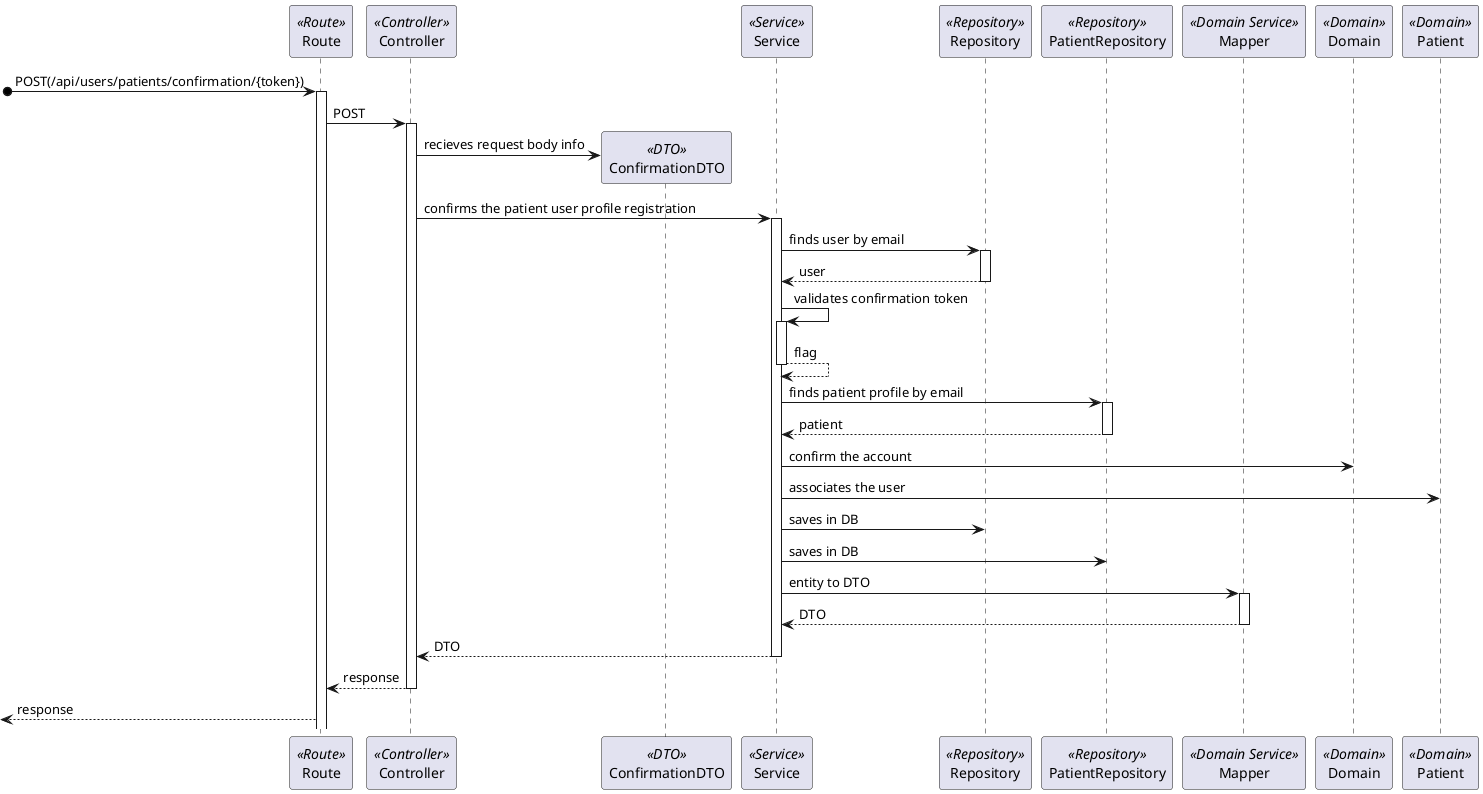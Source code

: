 ```plantuml
@startuml Process_View_Posterior_Confirmation
participant Route as Route <<Route>>
participant Controller as Controller <<Controller>>
participant ConfirmationDTO as ConfirmationDTO <<DTO>>
participant Service as Service <<Service>>
participant Repository as Repository <<Repository>>
participant PatientRepository as PatientRepository <<Repository>>
participant Mapper as Mapper <<Domain Service>>
participant Domain as Domain <<Domain>>
participant Patient as Patient <<Domain>>
[o-> Route : POST(/api/users/patients/confirmation/{token})
activate Route
Route -> Controller : POST
activate Controller
Controller -> ConfirmationDTO** : recieves request body info
Controller -> Service : confirms the patient user profile registration
activate Service
Service -> Repository : finds user by email
activate Repository
return user
Service -> Service : validates confirmation token
activate Service
return flag
Service -> PatientRepository : finds patient profile by email
activate PatientRepository
return patient
Service -> Domain : confirm the account
Service -> Patient : associates the user
Service -> Repository : saves in DB
Service -> PatientRepository : saves in DB
Service -> Mapper : entity to DTO
activate Mapper
return DTO
return DTO
return response
<-- Route : response
@enduml
```